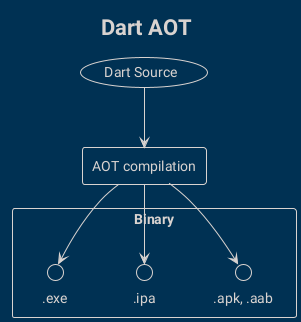 @startuml
!theme blueprint
skinparam componentStyle rectangle
skinparam defaultFontName Roboto
title Dart AOT

(Dart Source)  as Dart

[AOT compilation] as AOT

rectangle Binary {
    () ".apk, .aab" as Android
    () ".ipa" as Ios
    () ".exe" as Windows
}

Dart --> AOT
AOT --> Android
AOT --> Ios
AOT --> Windows


@enduml 